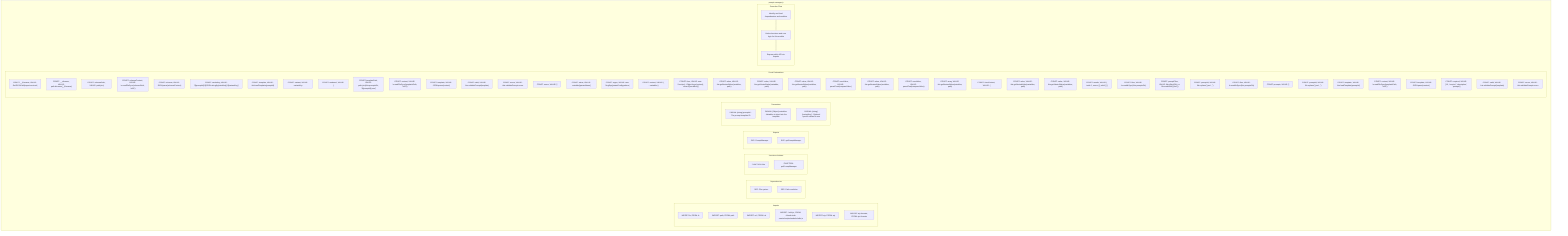 flowchart TB
    subgraph Imports["Imports"]
        I1["IMPORT: fs, FROM: fs"]
        I2["IMPORT: path, FROM: path"]
        I3["IMPORT: url, FROM: url"]
        I4["IMPORT: ./utils.js, FROM: /claude-task-master/scripts/modules/utils.js"]
        I5["IMPORT: ajv, FROM: ajv"]
        I6["IMPORT: ajv-formats, FROM: ajv-formats"]
    end
    subgraph Dependencies["Dependencies"]
        D1["DEP: File system"]
        D2["DEP: Path resolution"]
    end
    subgraph FunctionsDefined["Functions Defined"]
        FU1["FUNCTION: like"]
        FU2["FUNCTION: getPromptManager"]
    end
    subgraph Exports["Exports"]
        E1["EXP: PromptManager"]
        E2["EXP: getPromptManager"]
    end
    subgraph Parameters["Parameters"]
        P1["PARAM: {string} promptId - The prompt template ID"]
        P2["PARAM: {Object} variables - Variables to inject into the template"]
        P3["PARAM: {string} [variantKey] - Optional specific variant to use"]
    end
    subgraph Constants["Const Declarations"]
        C1["CONST: __filename, VALUE: fileURLToPath(import.meta.url)"]
        C2["CONST: __dirname, VALUE: path.dirname(__filename)"]
        C3["CONST: schemaPath, VALUE: path.join("]
        C4["CONST: schemaContent, VALUE: fs.readFileSync(schemaPath, 'utf-8')"]
        C5["CONST: schema, VALUE: JSON.parse(schemaContent)"]
        C6["CONST: cacheKey, VALUE: `${promptId}-${JSON.stringify(variables)}-${variantKey}`"]
        C7["CONST: template, VALUE: this.loadTemplate(promptId)"]
        C8["CONST: variant, VALUE: variantKey"]
        C9["CONST: rendered, VALUE: {"]
        C10["CONST: templatePath, VALUE: path.join(this.promptsDir, `${promptId}.json`)"]
        C11["CONST: content, VALUE: fs.readFileSync(templatePath, 'utf-8')"]
        C12["CONST: template, VALUE: JSON.parse(content)"]
        C13["CONST: valid, VALUE: this.validatePrompt(template)"]
        C14["CONST: errors, VALUE: this.validatePrompt.errors"]
        C15["CONST: errors, VALUE: []"]
        C16["CONST: value, VALUE: variables[paramName]"]
        C17["CONST: regex, VALUE: new RegExp(paramConfig.pattern)"]
        C18["CONST: context, VALUE: { ...variables }"]
        C19["CONST: func, VALUE: new Function(...Object.keys(context), `return ${condition}`)"]
        C20["CONST: value, VALUE: this.getNestedValue(variables, path)"]
        C21["CONST: value, VALUE: this.getNestedValue(variables, path)"]
        C22["CONST: value, VALUE: this.getNestedValue(variables, path)"]
        C23["CONST: numValue, VALUE: parseFloat(compareValue)"]
        C24["CONST: value, VALUE: this.getNestedValue(variables, path)"]
        C25["CONST: numValue, VALUE: parseFloat(compareValue)"]
        C26["CONST: array, VALUE: this.getNestedValue(variables, path)"]
        C27["CONST: itemContext, VALUE: {"]
        C28["CONST: value, VALUE: this.getNestedValue(variables, path)"]
        C29["CONST: value, VALUE: this.getNestedValue(variables, path)"]
        C30["CONST: results, VALUE: { total: 0, errors: [], valid: [] }"]
        C31["CONST: files, VALUE: fs.readdirSync(this.promptsDir)"]
        C32["CONST: promptFiles, VALUE: files.filter((file) => file.endsWith('.json'))"]
        C33["CONST: promptId, VALUE: file.replace('.json', '')"]
        C34["CONST: files, VALUE: fs.readdirSync(this.promptsDir)"]
        C35["CONST: prompts, VALUE: []"]
        C36["CONST: promptId, VALUE: file.replace('.json', '')"]
        C37["CONST: template, VALUE: this.loadTemplate(promptId)"]
        C38["CONST: content, VALUE: fs.readFileSync(templatePath, 'utf-8')"]
        C39["CONST: template, VALUE: JSON.parse(content)"]
        C40["CONST: required, VALUE: ['id', 'version', 'description', 'prompts']"]
        C41["CONST: valid, VALUE: this.validatePrompt(template)"]
        C42["CONST: errors, VALUE: this.validatePrompt.errors"]
    end
    subgraph ExecutionFlow["Execution Flow"]
        FL1["Identify and load dependencies and modules"]
        FL2["Define functions and core logic for this module"]
        FL3["Expose public API via exports"]
    end
    subgraph FileName["prompt-manager.js"]
        Imports
        Dependencies
        FunctionsDefined
        Exports
        Parameters
        Constants
        ExecutionFlow
    end
    FL1 --> FL2
    FL2 --> FL3